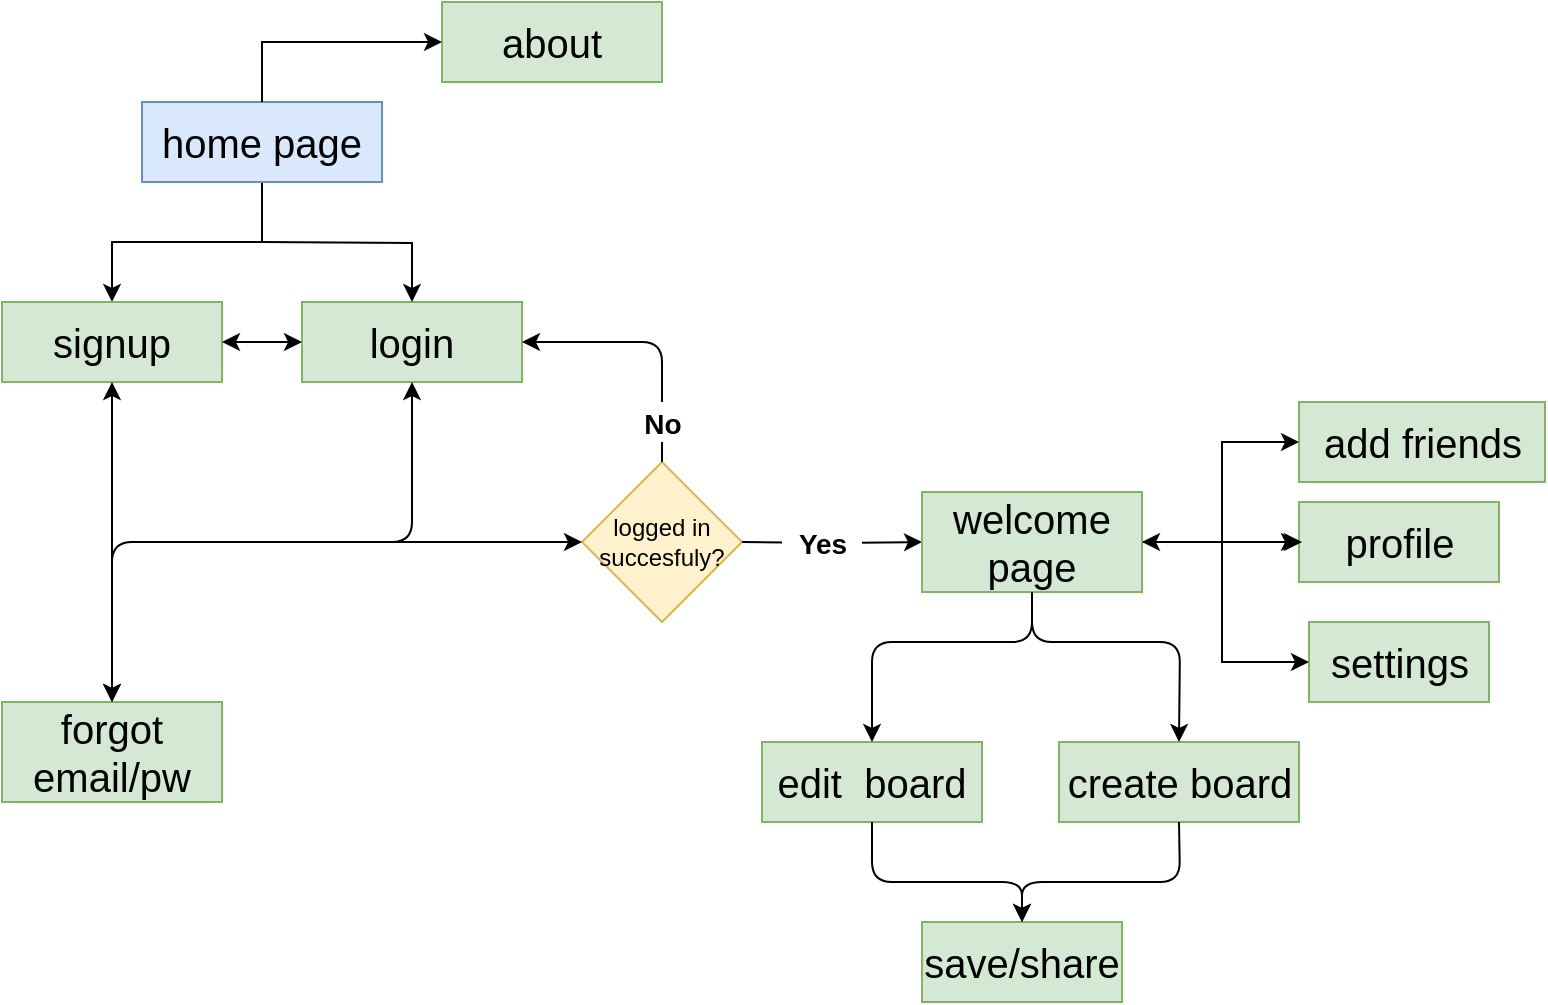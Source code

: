 <mxfile version="12.1.0" type="device" pages="1"><diagram id="BLXsd5ikUo8q3QRTtD0J" name="Page-1"><mxGraphModel dx="1200" dy="771" grid="1" gridSize="10" guides="1" tooltips="1" connect="1" arrows="1" fold="1" page="1" pageScale="1" pageWidth="827" pageHeight="1169" math="0" shadow="0"><root><mxCell id="0"/><mxCell id="1" parent="0"/><mxCell id="OQxGU3OBMRUPPfbKRCsa-1" value="&lt;font style=&quot;font-size: 20px&quot;&gt;login&lt;/font&gt;" style="rounded=0;whiteSpace=wrap;html=1;fillColor=#d5e8d4;strokeColor=#82b366;" parent="1" vertex="1"><mxGeometry x="160" y="160" width="110" height="40" as="geometry"/></mxCell><mxCell id="OQxGU3OBMRUPPfbKRCsa-4" value="&lt;span style=&quot;font-size: 20px&quot;&gt;create board&lt;/span&gt;" style="rounded=0;whiteSpace=wrap;html=1;fillColor=#d5e8d4;strokeColor=#82b366;" parent="1" vertex="1"><mxGeometry x="538.5" y="380" width="120" height="40" as="geometry"/></mxCell><mxCell id="puuKNnGqC93LBljnCuVE-9" style="edgeStyle=orthogonalEdgeStyle;rounded=0;orthogonalLoop=1;jettySize=auto;html=1;exitX=0.5;exitY=1;exitDx=0;exitDy=0;entryX=0.5;entryY=0;entryDx=0;entryDy=0;" edge="1" parent="1" source="OQxGU3OBMRUPPfbKRCsa-6" target="puuKNnGqC93LBljnCuVE-3"><mxGeometry relative="1" as="geometry"><mxPoint x="130" y="150" as="targetPoint"/></mxGeometry></mxCell><mxCell id="OQxGU3OBMRUPPfbKRCsa-6" value="&lt;span style=&quot;font-size: 20px&quot;&gt;home page&lt;/span&gt;" style="rounded=0;whiteSpace=wrap;html=1;fillColor=#dae8fc;strokeColor=#6c8ebf;" parent="1" vertex="1"><mxGeometry x="80" y="60" width="120" height="40" as="geometry"/></mxCell><mxCell id="OQxGU3OBMRUPPfbKRCsa-7" value="logged in succesfuly?" style="rhombus;whiteSpace=wrap;html=1;fillColor=#fff2cc;strokeColor=#d6b656;" parent="1" vertex="1"><mxGeometry x="300" y="240" width="80" height="80" as="geometry"/></mxCell><mxCell id="OQxGU3OBMRUPPfbKRCsa-12" value="&lt;span style=&quot;font-size: 20px&quot;&gt;profile&lt;/span&gt;" style="rounded=0;whiteSpace=wrap;html=1;fillColor=#d5e8d4;strokeColor=#82b366;align=center;" parent="1" vertex="1"><mxGeometry x="658.5" y="260" width="100" height="40" as="geometry"/></mxCell><mxCell id="puuKNnGqC93LBljnCuVE-1" value="&lt;font style=&quot;font-size: 20px&quot;&gt;settings&lt;/font&gt;" style="rounded=0;whiteSpace=wrap;html=1;fillColor=#d5e8d4;strokeColor=#82b366;" vertex="1" parent="1"><mxGeometry x="663.5" y="320" width="90" height="40" as="geometry"/></mxCell><mxCell id="puuKNnGqC93LBljnCuVE-2" value="&lt;font style=&quot;font-size: 20px&quot;&gt;forgot email/pw&lt;/font&gt;" style="rounded=0;whiteSpace=wrap;html=1;fillColor=#d5e8d4;strokeColor=#82b366;" vertex="1" parent="1"><mxGeometry x="10" y="360" width="110" height="50" as="geometry"/></mxCell><mxCell id="puuKNnGqC93LBljnCuVE-3" value="&lt;font style=&quot;font-size: 20px&quot;&gt;signup&lt;/font&gt;" style="rounded=0;whiteSpace=wrap;html=1;fillColor=#d5e8d4;strokeColor=#82b366;" vertex="1" parent="1"><mxGeometry x="10" y="160" width="110" height="40" as="geometry"/></mxCell><mxCell id="puuKNnGqC93LBljnCuVE-4" value="&lt;font style=&quot;font-size: 20px&quot;&gt;about&lt;/font&gt;" style="rounded=0;whiteSpace=wrap;html=1;fillColor=#d5e8d4;strokeColor=#82b366;" vertex="1" parent="1"><mxGeometry x="230" y="10" width="110" height="40" as="geometry"/></mxCell><mxCell id="puuKNnGqC93LBljnCuVE-5" value="&lt;span style=&quot;font-size: 20px&quot;&gt;edit&amp;nbsp; board&lt;/span&gt;" style="rounded=0;whiteSpace=wrap;html=1;fillColor=#d5e8d4;strokeColor=#82b366;" vertex="1" parent="1"><mxGeometry x="390" y="380" width="110" height="40" as="geometry"/></mxCell><mxCell id="puuKNnGqC93LBljnCuVE-6" value="&lt;span style=&quot;font-size: 20px&quot;&gt;save/share&lt;/span&gt;" style="rounded=0;whiteSpace=wrap;html=1;fillColor=#d5e8d4;strokeColor=#82b366;" vertex="1" parent="1"><mxGeometry x="470" y="470" width="100" height="40" as="geometry"/></mxCell><mxCell id="puuKNnGqC93LBljnCuVE-8" value="&lt;span style=&quot;font-size: 20px&quot;&gt;add friends&lt;/span&gt;" style="rounded=0;whiteSpace=wrap;html=1;fillColor=#d5e8d4;strokeColor=#82b366;align=center;" vertex="1" parent="1"><mxGeometry x="658.5" y="210" width="123" height="40" as="geometry"/></mxCell><mxCell id="puuKNnGqC93LBljnCuVE-14" style="edgeStyle=orthogonalEdgeStyle;rounded=0;orthogonalLoop=1;jettySize=auto;html=1;entryX=0.5;entryY=0;entryDx=0;entryDy=0;" edge="1" parent="1" target="OQxGU3OBMRUPPfbKRCsa-1"><mxGeometry relative="1" as="geometry"><mxPoint x="140" y="130" as="sourcePoint"/><mxPoint x="80" y="170" as="targetPoint"/></mxGeometry></mxCell><mxCell id="puuKNnGqC93LBljnCuVE-15" style="edgeStyle=orthogonalEdgeStyle;rounded=0;orthogonalLoop=1;jettySize=auto;html=1;exitX=0.5;exitY=0;exitDx=0;exitDy=0;entryX=0;entryY=0.5;entryDx=0;entryDy=0;" edge="1" parent="1" source="OQxGU3OBMRUPPfbKRCsa-6" target="puuKNnGqC93LBljnCuVE-4"><mxGeometry relative="1" as="geometry"><mxPoint x="150" y="110" as="sourcePoint"/><mxPoint x="80" y="170" as="targetPoint"/></mxGeometry></mxCell><mxCell id="puuKNnGqC93LBljnCuVE-19" value="" style="endArrow=classic;startArrow=classic;html=1;entryX=0;entryY=0.5;entryDx=0;entryDy=0;exitX=1;exitY=0.5;exitDx=0;exitDy=0;" edge="1" parent="1" source="puuKNnGqC93LBljnCuVE-3" target="OQxGU3OBMRUPPfbKRCsa-1"><mxGeometry width="50" height="50" relative="1" as="geometry"><mxPoint x="10" y="550" as="sourcePoint"/><mxPoint x="60" y="500" as="targetPoint"/></mxGeometry></mxCell><mxCell id="puuKNnGqC93LBljnCuVE-20" value="" style="endArrow=classic;startArrow=classic;html=1;entryX=0.5;entryY=1;entryDx=0;entryDy=0;exitX=0.5;exitY=0;exitDx=0;exitDy=0;" edge="1" parent="1" source="puuKNnGqC93LBljnCuVE-2" target="OQxGU3OBMRUPPfbKRCsa-1"><mxGeometry width="50" height="50" relative="1" as="geometry"><mxPoint x="130" y="190" as="sourcePoint"/><mxPoint x="170" y="190" as="targetPoint"/><Array as="points"><mxPoint x="65" y="280"/><mxPoint x="215" y="280"/></Array></mxGeometry></mxCell><mxCell id="puuKNnGqC93LBljnCuVE-21" value="" style="endArrow=classic;startArrow=classic;html=1;entryX=0.5;entryY=0;entryDx=0;entryDy=0;exitX=0.5;exitY=1;exitDx=0;exitDy=0;" edge="1" parent="1" source="puuKNnGqC93LBljnCuVE-3" target="puuKNnGqC93LBljnCuVE-2"><mxGeometry width="50" height="50" relative="1" as="geometry"><mxPoint x="140" y="200" as="sourcePoint"/><mxPoint x="180" y="200" as="targetPoint"/></mxGeometry></mxCell><mxCell id="puuKNnGqC93LBljnCuVE-22" value="" style="endArrow=classic;html=1;" edge="1" parent="1"><mxGeometry width="50" height="50" relative="1" as="geometry"><mxPoint x="190" y="280" as="sourcePoint"/><mxPoint x="300" y="280" as="targetPoint"/></mxGeometry></mxCell><mxCell id="puuKNnGqC93LBljnCuVE-23" value="" style="endArrow=classic;html=1;exitX=0.5;exitY=0;exitDx=0;exitDy=0;entryX=1;entryY=0.5;entryDx=0;entryDy=0;" edge="1" parent="1" source="OQxGU3OBMRUPPfbKRCsa-7" target="OQxGU3OBMRUPPfbKRCsa-1"><mxGeometry width="50" height="50" relative="1" as="geometry"><mxPoint x="10" y="550" as="sourcePoint"/><mxPoint x="60" y="500" as="targetPoint"/><Array as="points"><mxPoint x="340" y="180"/></Array></mxGeometry></mxCell><mxCell id="puuKNnGqC93LBljnCuVE-26" value="&lt;font style=&quot;font-size: 14px&quot;&gt;&lt;b&gt;No&lt;/b&gt;&lt;/font&gt;" style="text;html=1;resizable=0;points=[];autosize=1;align=center;verticalAlign=top;spacingTop=-4;fillColor=#ffffff;" vertex="1" parent="1"><mxGeometry x="325" y="210" width="30" height="20" as="geometry"/></mxCell><mxCell id="puuKNnGqC93LBljnCuVE-28" style="edgeStyle=orthogonalEdgeStyle;rounded=0;orthogonalLoop=1;jettySize=auto;html=1;exitX=0.5;exitY=0;exitDx=0;exitDy=0;entryX=0;entryY=0.5;entryDx=0;entryDy=0;" edge="1" parent="1" target="puuKNnGqC93LBljnCuVE-32"><mxGeometry relative="1" as="geometry"><mxPoint x="380" y="280" as="sourcePoint"/><mxPoint x="470" y="280" as="targetPoint"/></mxGeometry></mxCell><mxCell id="puuKNnGqC93LBljnCuVE-29" value="&lt;font style=&quot;font-size: 14px&quot;&gt;&lt;b&gt;Yes&lt;/b&gt;&lt;/font&gt;" style="text;html=1;resizable=0;points=[];autosize=1;align=center;verticalAlign=top;spacingTop=-4;fillColor=#ffffff;" vertex="1" parent="1"><mxGeometry x="400" y="270" width="40" height="20" as="geometry"/></mxCell><mxCell id="puuKNnGqC93LBljnCuVE-35" value="" style="edgeStyle=orthogonalEdgeStyle;rounded=0;orthogonalLoop=1;jettySize=auto;html=1;exitX=1;exitY=0.5;exitDx=0;exitDy=0;" edge="1" parent="1" source="puuKNnGqC93LBljnCuVE-32"><mxGeometry relative="1" as="geometry"><mxPoint x="660" y="280" as="targetPoint"/></mxGeometry></mxCell><mxCell id="puuKNnGqC93LBljnCuVE-32" value="&lt;span style=&quot;font-size: 20px&quot;&gt;welcome&lt;br&gt;page&lt;br&gt;&lt;/span&gt;" style="rounded=0;whiteSpace=wrap;html=1;fillColor=#d5e8d4;strokeColor=#82b366;align=center;" vertex="1" parent="1"><mxGeometry x="470" y="255" width="110" height="50" as="geometry"/></mxCell><mxCell id="puuKNnGqC93LBljnCuVE-37" value="" style="edgeStyle=orthogonalEdgeStyle;rounded=0;orthogonalLoop=1;jettySize=auto;html=1;entryX=0;entryY=0.5;entryDx=0;entryDy=0;" edge="1" parent="1" target="puuKNnGqC93LBljnCuVE-8"><mxGeometry relative="1" as="geometry"><mxPoint x="620" y="280" as="sourcePoint"/><mxPoint x="600" y="180" as="targetPoint"/><Array as="points"><mxPoint x="620" y="230"/></Array></mxGeometry></mxCell><mxCell id="puuKNnGqC93LBljnCuVE-38" value="" style="edgeStyle=orthogonalEdgeStyle;rounded=0;orthogonalLoop=1;jettySize=auto;html=1;entryX=0;entryY=0.5;entryDx=0;entryDy=0;" edge="1" parent="1" target="puuKNnGqC93LBljnCuVE-1"><mxGeometry relative="1" as="geometry"><mxPoint x="620" y="280" as="sourcePoint"/><mxPoint x="669" y="370" as="targetPoint"/><Array as="points"><mxPoint x="620" y="340"/></Array></mxGeometry></mxCell><mxCell id="puuKNnGqC93LBljnCuVE-41" value="" style="endArrow=classic;startArrow=classic;html=1;entryX=0;entryY=0.5;entryDx=0;entryDy=0;exitX=1;exitY=0.5;exitDx=0;exitDy=0;" edge="1" parent="1" source="puuKNnGqC93LBljnCuVE-32" target="OQxGU3OBMRUPPfbKRCsa-12"><mxGeometry width="50" height="50" relative="1" as="geometry"><mxPoint x="580" y="280" as="sourcePoint"/><mxPoint x="335" y="440" as="targetPoint"/></mxGeometry></mxCell><mxCell id="puuKNnGqC93LBljnCuVE-43" value="" style="endArrow=classic;html=1;entryX=0.5;entryY=0;entryDx=0;entryDy=0;exitX=0.5;exitY=1;exitDx=0;exitDy=0;" edge="1" parent="1" source="puuKNnGqC93LBljnCuVE-32" target="puuKNnGqC93LBljnCuVE-5"><mxGeometry width="50" height="50" relative="1" as="geometry"><mxPoint x="510" y="340" as="sourcePoint"/><mxPoint x="130" y="530" as="targetPoint"/><Array as="points"><mxPoint x="525" y="330"/><mxPoint x="445" y="330"/></Array></mxGeometry></mxCell><mxCell id="puuKNnGqC93LBljnCuVE-44" value="" style="endArrow=classic;html=1;entryX=0.5;entryY=0;entryDx=0;entryDy=0;exitX=0.5;exitY=1;exitDx=0;exitDy=0;" edge="1" parent="1" source="puuKNnGqC93LBljnCuVE-32" target="OQxGU3OBMRUPPfbKRCsa-4"><mxGeometry width="50" height="50" relative="1" as="geometry"><mxPoint x="535" y="315" as="sourcePoint"/><mxPoint x="455" y="390" as="targetPoint"/><Array as="points"><mxPoint x="525" y="330"/><mxPoint x="599" y="330"/></Array></mxGeometry></mxCell><mxCell id="puuKNnGqC93LBljnCuVE-45" value="" style="endArrow=classic;html=1;entryX=0.5;entryY=0;entryDx=0;entryDy=0;exitX=0.5;exitY=1;exitDx=0;exitDy=0;" edge="1" parent="1" source="puuKNnGqC93LBljnCuVE-5" target="puuKNnGqC93LBljnCuVE-6"><mxGeometry width="50" height="50" relative="1" as="geometry"><mxPoint x="80" y="580" as="sourcePoint"/><mxPoint x="130" y="530" as="targetPoint"/><Array as="points"><mxPoint x="445" y="450"/><mxPoint x="520" y="450"/></Array></mxGeometry></mxCell><mxCell id="puuKNnGqC93LBljnCuVE-46" value="" style="endArrow=classic;html=1;exitX=0.5;exitY=1;exitDx=0;exitDy=0;entryX=0.5;entryY=0;entryDx=0;entryDy=0;" edge="1" parent="1" source="OQxGU3OBMRUPPfbKRCsa-4" target="puuKNnGqC93LBljnCuVE-6"><mxGeometry width="50" height="50" relative="1" as="geometry"><mxPoint x="455" y="430" as="sourcePoint"/><mxPoint x="530" y="470" as="targetPoint"/><Array as="points"><mxPoint x="599" y="450"/><mxPoint x="520" y="450"/></Array></mxGeometry></mxCell></root></mxGraphModel></diagram></mxfile>